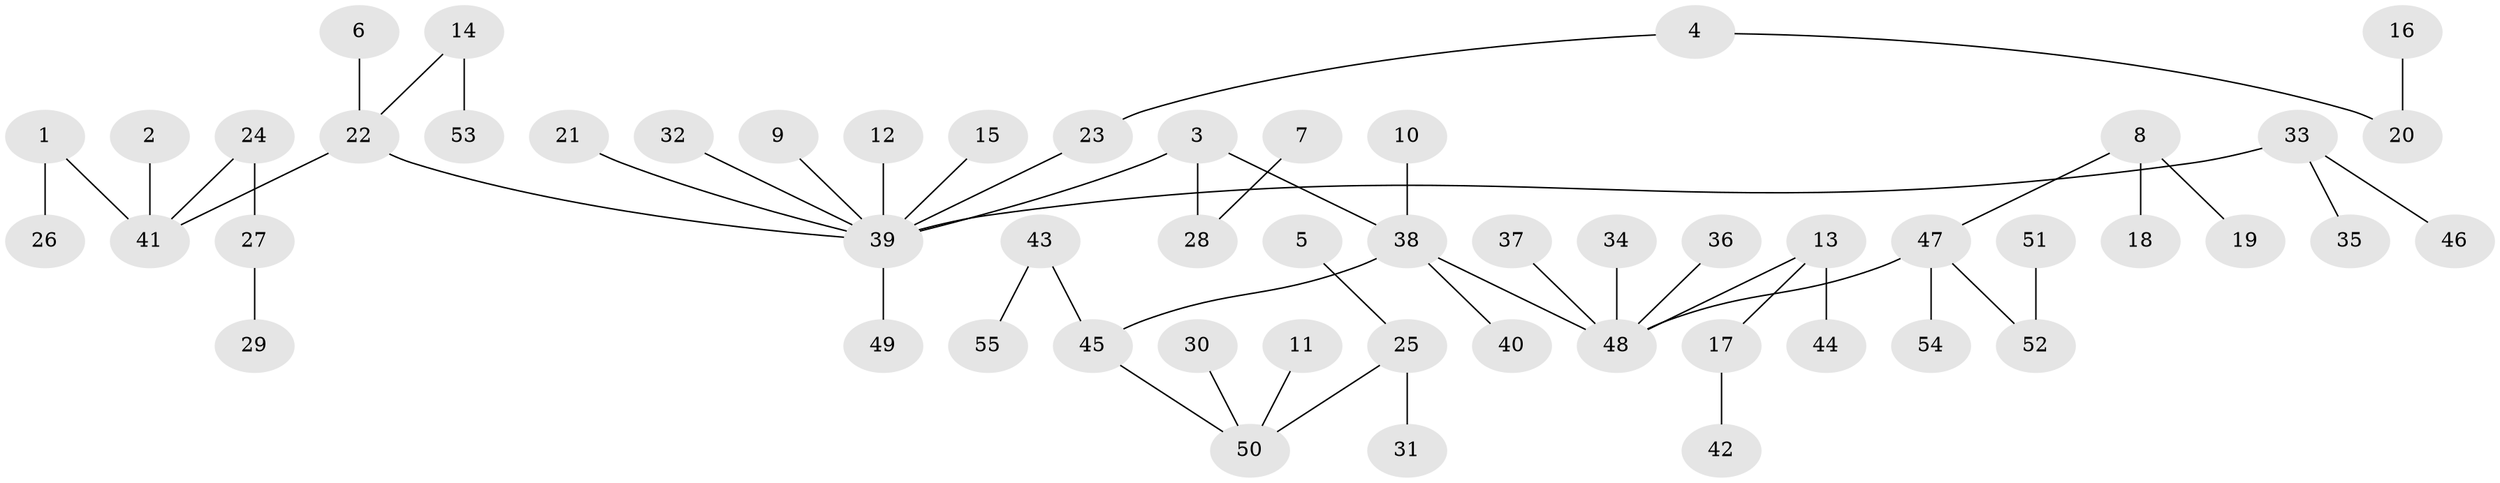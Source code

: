 // original degree distribution, {6: 0.01818181818181818, 4: 0.02727272727272727, 5: 0.05454545454545454, 3: 0.18181818181818182, 2: 0.22727272727272727, 1: 0.4909090909090909}
// Generated by graph-tools (version 1.1) at 2025/26/03/09/25 03:26:24]
// undirected, 55 vertices, 54 edges
graph export_dot {
graph [start="1"]
  node [color=gray90,style=filled];
  1;
  2;
  3;
  4;
  5;
  6;
  7;
  8;
  9;
  10;
  11;
  12;
  13;
  14;
  15;
  16;
  17;
  18;
  19;
  20;
  21;
  22;
  23;
  24;
  25;
  26;
  27;
  28;
  29;
  30;
  31;
  32;
  33;
  34;
  35;
  36;
  37;
  38;
  39;
  40;
  41;
  42;
  43;
  44;
  45;
  46;
  47;
  48;
  49;
  50;
  51;
  52;
  53;
  54;
  55;
  1 -- 26 [weight=1.0];
  1 -- 41 [weight=1.0];
  2 -- 41 [weight=1.0];
  3 -- 28 [weight=1.0];
  3 -- 38 [weight=1.0];
  3 -- 39 [weight=1.0];
  4 -- 20 [weight=1.0];
  4 -- 23 [weight=1.0];
  5 -- 25 [weight=1.0];
  6 -- 22 [weight=1.0];
  7 -- 28 [weight=1.0];
  8 -- 18 [weight=1.0];
  8 -- 19 [weight=1.0];
  8 -- 47 [weight=1.0];
  9 -- 39 [weight=1.0];
  10 -- 38 [weight=1.0];
  11 -- 50 [weight=1.0];
  12 -- 39 [weight=1.0];
  13 -- 17 [weight=1.0];
  13 -- 44 [weight=1.0];
  13 -- 48 [weight=1.0];
  14 -- 22 [weight=1.0];
  14 -- 53 [weight=1.0];
  15 -- 39 [weight=1.0];
  16 -- 20 [weight=1.0];
  17 -- 42 [weight=1.0];
  21 -- 39 [weight=1.0];
  22 -- 39 [weight=1.0];
  22 -- 41 [weight=1.0];
  23 -- 39 [weight=1.0];
  24 -- 27 [weight=1.0];
  24 -- 41 [weight=1.0];
  25 -- 31 [weight=1.0];
  25 -- 50 [weight=1.0];
  27 -- 29 [weight=1.0];
  30 -- 50 [weight=1.0];
  32 -- 39 [weight=1.0];
  33 -- 35 [weight=1.0];
  33 -- 39 [weight=1.0];
  33 -- 46 [weight=1.0];
  34 -- 48 [weight=1.0];
  36 -- 48 [weight=1.0];
  37 -- 48 [weight=1.0];
  38 -- 40 [weight=1.0];
  38 -- 45 [weight=1.0];
  38 -- 48 [weight=1.0];
  39 -- 49 [weight=1.0];
  43 -- 45 [weight=1.0];
  43 -- 55 [weight=1.0];
  45 -- 50 [weight=1.0];
  47 -- 48 [weight=1.0];
  47 -- 52 [weight=1.0];
  47 -- 54 [weight=1.0];
  51 -- 52 [weight=1.0];
}
